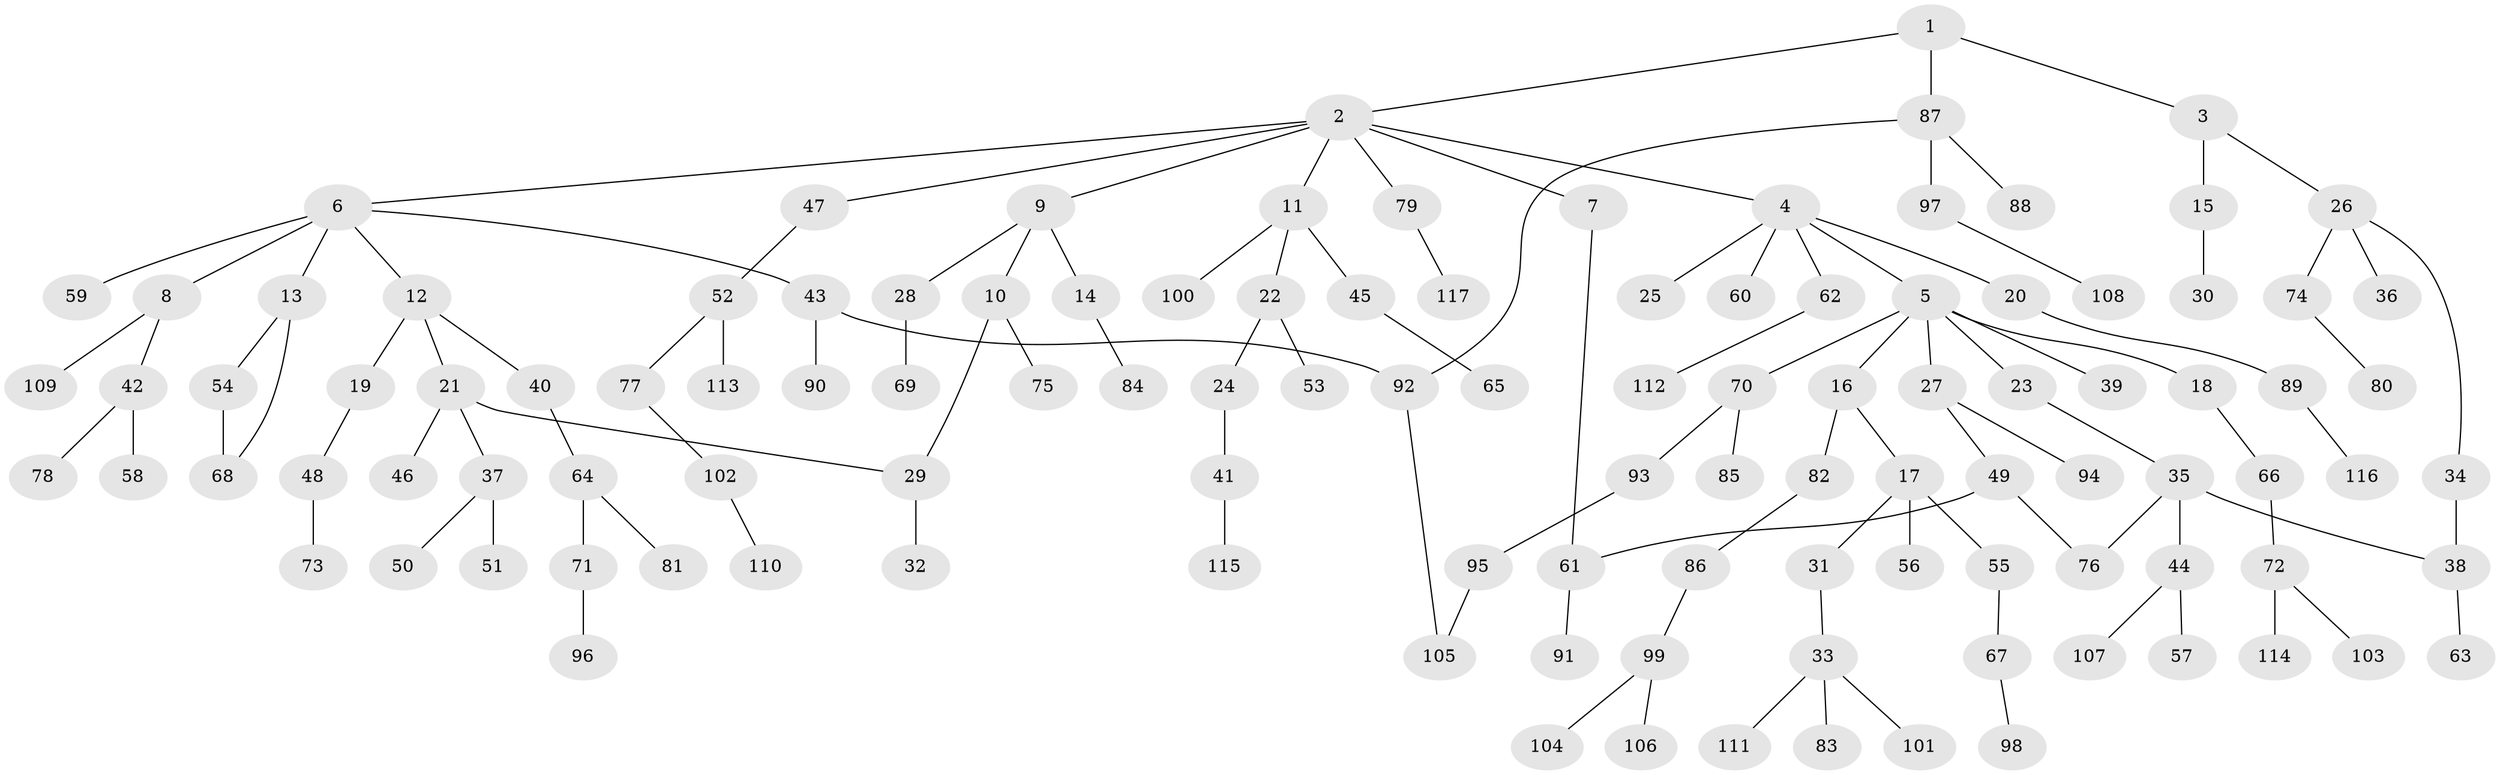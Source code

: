 // Generated by graph-tools (version 1.1) at 2025/41/03/09/25 04:41:30]
// undirected, 117 vertices, 123 edges
graph export_dot {
graph [start="1"]
  node [color=gray90,style=filled];
  1;
  2;
  3;
  4;
  5;
  6;
  7;
  8;
  9;
  10;
  11;
  12;
  13;
  14;
  15;
  16;
  17;
  18;
  19;
  20;
  21;
  22;
  23;
  24;
  25;
  26;
  27;
  28;
  29;
  30;
  31;
  32;
  33;
  34;
  35;
  36;
  37;
  38;
  39;
  40;
  41;
  42;
  43;
  44;
  45;
  46;
  47;
  48;
  49;
  50;
  51;
  52;
  53;
  54;
  55;
  56;
  57;
  58;
  59;
  60;
  61;
  62;
  63;
  64;
  65;
  66;
  67;
  68;
  69;
  70;
  71;
  72;
  73;
  74;
  75;
  76;
  77;
  78;
  79;
  80;
  81;
  82;
  83;
  84;
  85;
  86;
  87;
  88;
  89;
  90;
  91;
  92;
  93;
  94;
  95;
  96;
  97;
  98;
  99;
  100;
  101;
  102;
  103;
  104;
  105;
  106;
  107;
  108;
  109;
  110;
  111;
  112;
  113;
  114;
  115;
  116;
  117;
  1 -- 2;
  1 -- 3;
  1 -- 87;
  2 -- 4;
  2 -- 6;
  2 -- 7;
  2 -- 9;
  2 -- 11;
  2 -- 47;
  2 -- 79;
  3 -- 15;
  3 -- 26;
  4 -- 5;
  4 -- 20;
  4 -- 25;
  4 -- 60;
  4 -- 62;
  5 -- 16;
  5 -- 18;
  5 -- 23;
  5 -- 27;
  5 -- 39;
  5 -- 70;
  6 -- 8;
  6 -- 12;
  6 -- 13;
  6 -- 43;
  6 -- 59;
  7 -- 61;
  8 -- 42;
  8 -- 109;
  9 -- 10;
  9 -- 14;
  9 -- 28;
  10 -- 29;
  10 -- 75;
  11 -- 22;
  11 -- 45;
  11 -- 100;
  12 -- 19;
  12 -- 21;
  12 -- 40;
  13 -- 54;
  13 -- 68;
  14 -- 84;
  15 -- 30;
  16 -- 17;
  16 -- 82;
  17 -- 31;
  17 -- 55;
  17 -- 56;
  18 -- 66;
  19 -- 48;
  20 -- 89;
  21 -- 37;
  21 -- 46;
  21 -- 29;
  22 -- 24;
  22 -- 53;
  23 -- 35;
  24 -- 41;
  26 -- 34;
  26 -- 36;
  26 -- 74;
  27 -- 49;
  27 -- 94;
  28 -- 69;
  29 -- 32;
  31 -- 33;
  33 -- 83;
  33 -- 101;
  33 -- 111;
  34 -- 38;
  35 -- 44;
  35 -- 76;
  35 -- 38;
  37 -- 50;
  37 -- 51;
  38 -- 63;
  40 -- 64;
  41 -- 115;
  42 -- 58;
  42 -- 78;
  43 -- 90;
  43 -- 92;
  44 -- 57;
  44 -- 107;
  45 -- 65;
  47 -- 52;
  48 -- 73;
  49 -- 76;
  49 -- 61;
  52 -- 77;
  52 -- 113;
  54 -- 68;
  55 -- 67;
  61 -- 91;
  62 -- 112;
  64 -- 71;
  64 -- 81;
  66 -- 72;
  67 -- 98;
  70 -- 85;
  70 -- 93;
  71 -- 96;
  72 -- 103;
  72 -- 114;
  74 -- 80;
  77 -- 102;
  79 -- 117;
  82 -- 86;
  86 -- 99;
  87 -- 88;
  87 -- 92;
  87 -- 97;
  89 -- 116;
  92 -- 105;
  93 -- 95;
  95 -- 105;
  97 -- 108;
  99 -- 104;
  99 -- 106;
  102 -- 110;
}
